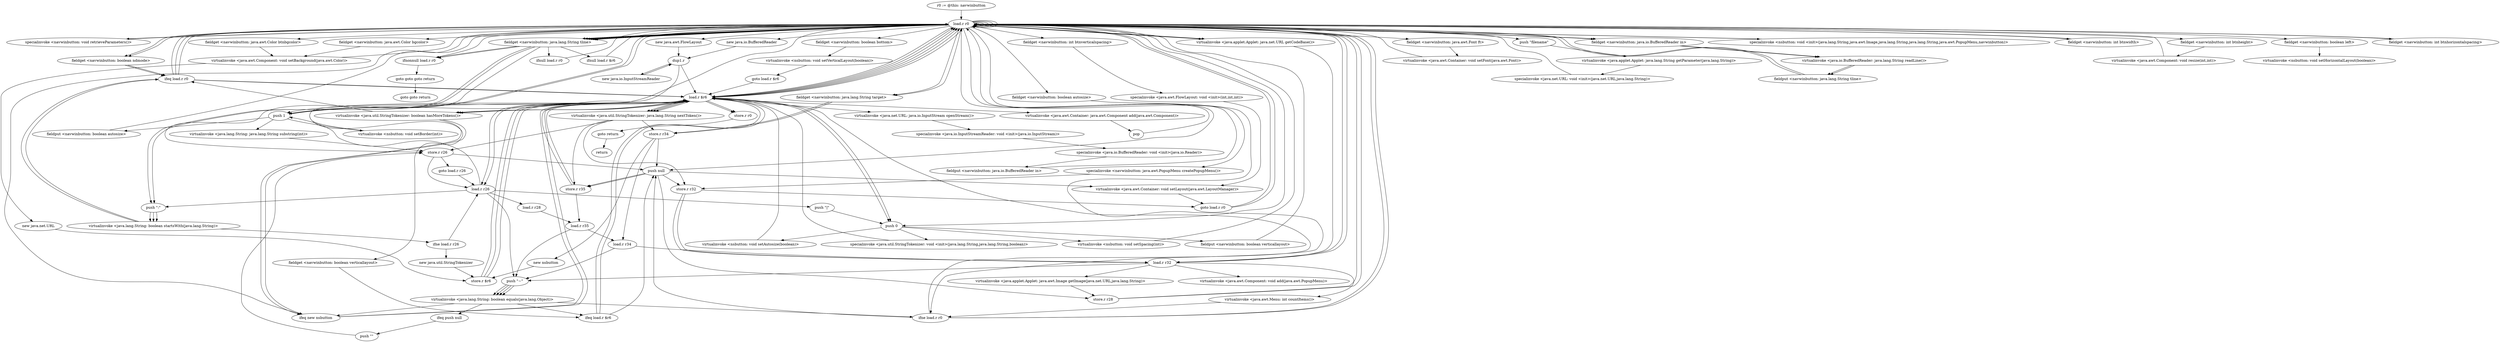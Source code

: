 digraph "" {
    "r0 := @this: navwinbutton"
    "load.r r0"
    "r0 := @this: navwinbutton"->"load.r r0";
    "specialinvoke <navwinbutton: void retrieveParameters()>"
    "load.r r0"->"specialinvoke <navwinbutton: void retrieveParameters()>";
    "specialinvoke <navwinbutton: void retrieveParameters()>"->"load.r r0";
    "fieldget <navwinbutton: boolean ndmode>"
    "load.r r0"->"fieldget <navwinbutton: boolean ndmode>";
    "ifeq load.r r0"
    "fieldget <navwinbutton: boolean ndmode>"->"ifeq load.r r0";
    "ifeq load.r r0"->"load.r r0";
    "push 1"
    "load.r r0"->"push 1";
    "fieldput <navwinbutton: boolean autosize>"
    "push 1"->"fieldput <navwinbutton: boolean autosize>";
    "fieldput <navwinbutton: boolean autosize>"->"load.r r0";
    "push null"
    "load.r r0"->"push null";
    "virtualinvoke <java.awt.Container: void setLayout(java.awt.LayoutManager)>"
    "push null"->"virtualinvoke <java.awt.Container: void setLayout(java.awt.LayoutManager)>";
    "goto load.r r0"
    "virtualinvoke <java.awt.Container: void setLayout(java.awt.LayoutManager)>"->"goto load.r r0";
    "goto load.r r0"->"load.r r0";
    "load.r r0"->"load.r r0";
    "fieldget <navwinbutton: java.awt.Font ft>"
    "load.r r0"->"fieldget <navwinbutton: java.awt.Font ft>";
    "virtualinvoke <java.awt.Container: void setFont(java.awt.Font)>"
    "fieldget <navwinbutton: java.awt.Font ft>"->"virtualinvoke <java.awt.Container: void setFont(java.awt.Font)>";
    "virtualinvoke <java.awt.Container: void setFont(java.awt.Font)>"->"load.r r0";
    "load.r r0"->"load.r r0";
    "fieldget <navwinbutton: java.awt.Color bgcolor>"
    "load.r r0"->"fieldget <navwinbutton: java.awt.Color bgcolor>";
    "virtualinvoke <java.awt.Component: void setBackground(java.awt.Color)>"
    "fieldget <navwinbutton: java.awt.Color bgcolor>"->"virtualinvoke <java.awt.Component: void setBackground(java.awt.Color)>";
    "new java.net.URL"
    "virtualinvoke <java.awt.Component: void setBackground(java.awt.Color)>"->"new java.net.URL";
    "store.r $r6"
    "new java.net.URL"->"store.r $r6";
    "load.r $r6"
    "store.r $r6"->"load.r $r6";
    "load.r $r6"->"load.r r0";
    "virtualinvoke <java.applet.Applet: java.net.URL getCodeBase()>"
    "load.r r0"->"virtualinvoke <java.applet.Applet: java.net.URL getCodeBase()>";
    "virtualinvoke <java.applet.Applet: java.net.URL getCodeBase()>"->"load.r r0";
    "push \"filename\""
    "load.r r0"->"push \"filename\"";
    "virtualinvoke <java.applet.Applet: java.lang.String getParameter(java.lang.String)>"
    "push \"filename\""->"virtualinvoke <java.applet.Applet: java.lang.String getParameter(java.lang.String)>";
    "specialinvoke <java.net.URL: void <init>(java.net.URL,java.lang.String)>"
    "virtualinvoke <java.applet.Applet: java.lang.String getParameter(java.lang.String)>"->"specialinvoke <java.net.URL: void <init>(java.net.URL,java.lang.String)>";
    "specialinvoke <java.net.URL: void <init>(java.net.URL,java.lang.String)>"->"load.r r0";
    "new java.io.BufferedReader"
    "load.r r0"->"new java.io.BufferedReader";
    "dup1.r"
    "new java.io.BufferedReader"->"dup1.r";
    "new java.io.InputStreamReader"
    "dup1.r"->"new java.io.InputStreamReader";
    "new java.io.InputStreamReader"->"dup1.r";
    "dup1.r"->"load.r $r6";
    "store.r r0"
    "load.r $r6"->"store.r r0";
    "goto return"
    "store.r r0"->"goto return";
    "return"
    "goto return"->"return";
    "load.r $r6"->"store.r r0";
    "virtualinvoke <java.net.URL: java.io.InputStream openStream()>"
    "load.r $r6"->"virtualinvoke <java.net.URL: java.io.InputStream openStream()>";
    "specialinvoke <java.io.InputStreamReader: void <init>(java.io.InputStream)>"
    "virtualinvoke <java.net.URL: java.io.InputStream openStream()>"->"specialinvoke <java.io.InputStreamReader: void <init>(java.io.InputStream)>";
    "specialinvoke <java.io.BufferedReader: void <init>(java.io.Reader)>"
    "specialinvoke <java.io.InputStreamReader: void <init>(java.io.InputStream)>"->"specialinvoke <java.io.BufferedReader: void <init>(java.io.Reader)>";
    "fieldput <navwinbutton: java.io.BufferedReader in>"
    "specialinvoke <java.io.BufferedReader: void <init>(java.io.Reader)>"->"fieldput <navwinbutton: java.io.BufferedReader in>";
    "fieldput <navwinbutton: java.io.BufferedReader in>"->"load.r r0";
    "load.r r0"->"load.r r0";
    "fieldget <navwinbutton: java.io.BufferedReader in>"
    "load.r r0"->"fieldget <navwinbutton: java.io.BufferedReader in>";
    "virtualinvoke <java.io.BufferedReader: java.lang.String readLine()>"
    "fieldget <navwinbutton: java.io.BufferedReader in>"->"virtualinvoke <java.io.BufferedReader: java.lang.String readLine()>";
    "fieldput <navwinbutton: java.lang.String tline>"
    "virtualinvoke <java.io.BufferedReader: java.lang.String readLine()>"->"fieldput <navwinbutton: java.lang.String tline>";
    "fieldput <navwinbutton: java.lang.String tline>"->"load.r r0";
    "fieldget <navwinbutton: java.lang.String tline>"
    "load.r r0"->"fieldget <navwinbutton: java.lang.String tline>";
    "ifnull load.r r0"
    "fieldget <navwinbutton: java.lang.String tline>"->"ifnull load.r r0";
    "ifnull load.r r0"->"load.r r0";
    "load.r r0"->"fieldget <navwinbutton: java.lang.String tline>";
    "push \":\""
    "fieldget <navwinbutton: java.lang.String tline>"->"push \":\"";
    "virtualinvoke <java.lang.String: boolean startsWith(java.lang.String)>"
    "push \":\""->"virtualinvoke <java.lang.String: boolean startsWith(java.lang.String)>";
    "virtualinvoke <java.lang.String: boolean startsWith(java.lang.String)>"->"ifeq load.r r0";
    "ifeq load.r r0"->"load.r r0";
    "load.r r0"->"fieldget <navwinbutton: java.lang.String tline>";
    "ifnonnull load.r r0"
    "fieldget <navwinbutton: java.lang.String tline>"->"ifnonnull load.r r0";
    "goto goto goto return"
    "ifnonnull load.r r0"->"goto goto goto return";
    "goto goto return"
    "goto goto goto return"->"goto goto return";
    "ifnonnull load.r r0"->"load.r r0";
    "load.r r0"->"fieldget <navwinbutton: java.lang.String tline>";
    "store.r r26"
    "fieldget <navwinbutton: java.lang.String tline>"->"store.r r26";
    "goto load.r r26"
    "store.r r26"->"goto load.r r26";
    "load.r r26"
    "goto load.r r26"->"load.r r26";
    "load.r r26"->"push \":\"";
    "push \":\""->"virtualinvoke <java.lang.String: boolean startsWith(java.lang.String)>";
    "ifne load.r r26"
    "virtualinvoke <java.lang.String: boolean startsWith(java.lang.String)>"->"ifne load.r r26";
    "new java.util.StringTokenizer"
    "ifne load.r r26"->"new java.util.StringTokenizer";
    "new java.util.StringTokenizer"->"store.r $r6";
    "store.r $r6"->"load.r $r6";
    "load.r $r6"->"load.r r26";
    "push \"|\""
    "load.r r26"->"push \"|\"";
    "push 0"
    "push \"|\""->"push 0";
    "specialinvoke <java.util.StringTokenizer: void <init>(java.lang.String,java.lang.String,boolean)>"
    "push 0"->"specialinvoke <java.util.StringTokenizer: void <init>(java.lang.String,java.lang.String,boolean)>";
    "specialinvoke <java.util.StringTokenizer: void <init>(java.lang.String,java.lang.String,boolean)>"->"load.r $r6";
    "virtualinvoke <java.util.StringTokenizer: java.lang.String nextToken()>"
    "load.r $r6"->"virtualinvoke <java.util.StringTokenizer: java.lang.String nextToken()>";
    "virtualinvoke <java.util.StringTokenizer: java.lang.String nextToken()>"->"store.r r26";
    "store.r r26"->"load.r r26";
    "push \"~\""
    "load.r r26"->"push \"~\"";
    "virtualinvoke <java.lang.String: boolean equals(java.lang.Object)>"
    "push \"~\""->"virtualinvoke <java.lang.String: boolean equals(java.lang.Object)>";
    "ifeq push null"
    "virtualinvoke <java.lang.String: boolean equals(java.lang.Object)>"->"ifeq push null";
    "push \"\""
    "ifeq push null"->"push \"\"";
    "push \"\""->"store.r r26";
    "store.r r26"->"push null";
    "store.r r28"
    "push null"->"store.r r28";
    "store.r r28"->"load.r r0";
    "load.r r0"->"load.r r0";
    "load.r r0"->"fieldget <navwinbutton: java.io.BufferedReader in>";
    "fieldget <navwinbutton: java.io.BufferedReader in>"->"virtualinvoke <java.io.BufferedReader: java.lang.String readLine()>";
    "virtualinvoke <java.io.BufferedReader: java.lang.String readLine()>"->"fieldput <navwinbutton: java.lang.String tline>";
    "fieldput <navwinbutton: java.lang.String tline>"->"load.r r0";
    "load.r r0"->"fieldget <navwinbutton: java.lang.String tline>";
    "ifnull load.r $r6"
    "fieldget <navwinbutton: java.lang.String tline>"->"ifnull load.r $r6";
    "ifnull load.r $r6"->"load.r r0";
    "load.r r0"->"fieldget <navwinbutton: java.lang.String tline>";
    "fieldget <navwinbutton: java.lang.String tline>"->"push \":\"";
    "push \":\""->"virtualinvoke <java.lang.String: boolean startsWith(java.lang.String)>";
    "virtualinvoke <java.lang.String: boolean startsWith(java.lang.String)>"->"ifeq load.r r0";
    "ifeq load.r r0"->"load.r $r6";
    "virtualinvoke <java.util.StringTokenizer: boolean hasMoreTokens()>"
    "load.r $r6"->"virtualinvoke <java.util.StringTokenizer: boolean hasMoreTokens()>";
    "virtualinvoke <java.util.StringTokenizer: boolean hasMoreTokens()>"->"ifeq load.r r0";
    "ifeq load.r r0"->"load.r $r6";
    "load.r $r6"->"virtualinvoke <java.util.StringTokenizer: java.lang.String nextToken()>";
    "store.r r32"
    "virtualinvoke <java.util.StringTokenizer: java.lang.String nextToken()>"->"store.r r32";
    "load.r r32"
    "store.r r32"->"load.r r32";
    "load.r r32"->"push \"~\"";
    "push \"~\""->"virtualinvoke <java.lang.String: boolean equals(java.lang.Object)>";
    "ifne load.r r0"
    "virtualinvoke <java.lang.String: boolean equals(java.lang.Object)>"->"ifne load.r r0";
    "ifne load.r r0"->"load.r r0";
    "load.r r0"->"load.r r0";
    "load.r r0"->"virtualinvoke <java.applet.Applet: java.net.URL getCodeBase()>";
    "virtualinvoke <java.applet.Applet: java.net.URL getCodeBase()>"->"load.r r32";
    "virtualinvoke <java.applet.Applet: java.awt.Image getImage(java.net.URL,java.lang.String)>"
    "load.r r32"->"virtualinvoke <java.applet.Applet: java.awt.Image getImage(java.net.URL,java.lang.String)>";
    "virtualinvoke <java.applet.Applet: java.awt.Image getImage(java.net.URL,java.lang.String)>"->"store.r r28";
    "store.r r28"->"load.r r0";
    "specialinvoke <navwinbutton: java.awt.PopupMenu createPopupMenu()>"
    "load.r r0"->"specialinvoke <navwinbutton: java.awt.PopupMenu createPopupMenu()>";
    "specialinvoke <navwinbutton: java.awt.PopupMenu createPopupMenu()>"->"store.r r32";
    "store.r r32"->"load.r r32";
    "virtualinvoke <java.awt.Menu: int countItems()>"
    "load.r r32"->"virtualinvoke <java.awt.Menu: int countItems()>";
    "virtualinvoke <java.awt.Menu: int countItems()>"->"ifne load.r r0";
    "ifne load.r r0"->"push null";
    "push null"->"store.r r32";
    "store.r r32"->"goto load.r r0";
    "goto load.r r0"->"load.r r0";
    "fieldget <navwinbutton: java.lang.String target>"
    "load.r r0"->"fieldget <navwinbutton: java.lang.String target>";
    "store.r r34"
    "fieldget <navwinbutton: java.lang.String target>"->"store.r r34";
    "store.r r34"->"push null";
    "store.r r35"
    "push null"->"store.r r35";
    "store.r r35"->"load.r $r6";
    "load.r $r6"->"virtualinvoke <java.util.StringTokenizer: boolean hasMoreTokens()>";
    "ifeq new nsbutton"
    "virtualinvoke <java.util.StringTokenizer: boolean hasMoreTokens()>"->"ifeq new nsbutton";
    "ifeq new nsbutton"->"load.r $r6";
    "load.r $r6"->"virtualinvoke <java.util.StringTokenizer: java.lang.String nextToken()>";
    "virtualinvoke <java.util.StringTokenizer: java.lang.String nextToken()>"->"store.r r35";
    "load.r r35"
    "store.r r35"->"load.r r35";
    "load.r r35"->"push \"~\"";
    "push \"~\""->"virtualinvoke <java.lang.String: boolean equals(java.lang.Object)>";
    "ifeq load.r $r6"
    "virtualinvoke <java.lang.String: boolean equals(java.lang.Object)>"->"ifeq load.r $r6";
    "ifeq load.r $r6"->"push null";
    "push null"->"store.r r35";
    "store.r r35"->"load.r $r6";
    "load.r $r6"->"virtualinvoke <java.util.StringTokenizer: boolean hasMoreTokens()>";
    "virtualinvoke <java.util.StringTokenizer: boolean hasMoreTokens()>"->"ifeq new nsbutton";
    "ifeq new nsbutton"->"load.r $r6";
    "load.r $r6"->"virtualinvoke <java.util.StringTokenizer: java.lang.String nextToken()>";
    "virtualinvoke <java.util.StringTokenizer: java.lang.String nextToken()>"->"store.r r34";
    "load.r r34"
    "store.r r34"->"load.r r34";
    "load.r r34"->"push \"~\"";
    "push \"~\""->"virtualinvoke <java.lang.String: boolean equals(java.lang.Object)>";
    "virtualinvoke <java.lang.String: boolean equals(java.lang.Object)>"->"ifeq new nsbutton";
    "ifeq new nsbutton"->"load.r r0";
    "load.r r0"->"fieldget <navwinbutton: java.lang.String target>";
    "fieldget <navwinbutton: java.lang.String target>"->"store.r r34";
    "new nsbutton"
    "store.r r34"->"new nsbutton";
    "new nsbutton"->"store.r $r6";
    "store.r $r6"->"load.r $r6";
    "load.r $r6"->"load.r r26";
    "load.r r28"
    "load.r r26"->"load.r r28";
    "load.r r28"->"load.r r35";
    "load.r r35"->"load.r r34";
    "load.r r34"->"load.r r32";
    "load.r r32"->"load.r r0";
    "specialinvoke <nsbutton: void <init>(java.lang.String,java.awt.Image,java.lang.String,java.lang.String,java.awt.PopupMenu,navwinbutton)>"
    "load.r r0"->"specialinvoke <nsbutton: void <init>(java.lang.String,java.awt.Image,java.lang.String,java.lang.String,java.awt.PopupMenu,navwinbutton)>";
    "specialinvoke <nsbutton: void <init>(java.lang.String,java.awt.Image,java.lang.String,java.lang.String,java.awt.PopupMenu,navwinbutton)>"->"load.r r0";
    "load.r r0"->"fieldget <navwinbutton: boolean ndmode>";
    "fieldget <navwinbutton: boolean ndmode>"->"ifeq load.r r0";
    "ifeq load.r r0"->"load.r $r6";
    "load.r $r6"->"push 1";
    "virtualinvoke <nsbutton: void setBorder(int)>"
    "push 1"->"virtualinvoke <nsbutton: void setBorder(int)>";
    "virtualinvoke <nsbutton: void setBorder(int)>"->"load.r $r6";
    "load.r $r6"->"push 0";
    "virtualinvoke <nsbutton: void setSpacing(int)>"
    "push 0"->"virtualinvoke <nsbutton: void setSpacing(int)>";
    "virtualinvoke <nsbutton: void setSpacing(int)>"->"load.r r0";
    "load.r r0"->"push 0";
    "fieldput <navwinbutton: boolean verticallayout>"
    "push 0"->"fieldput <navwinbutton: boolean verticallayout>";
    "fieldput <navwinbutton: boolean verticallayout>"->"load.r r0";
    "fieldget <navwinbutton: boolean autosize>"
    "load.r r0"->"fieldget <navwinbutton: boolean autosize>";
    "fieldget <navwinbutton: boolean autosize>"->"ifne load.r r0";
    "ifne load.r r0"->"load.r $r6";
    "load.r $r6"->"push 0";
    "virtualinvoke <nsbutton: void setAutosize(boolean)>"
    "push 0"->"virtualinvoke <nsbutton: void setAutosize(boolean)>";
    "virtualinvoke <nsbutton: void setAutosize(boolean)>"->"load.r $r6";
    "load.r $r6"->"load.r r0";
    "fieldget <navwinbutton: int btnwidth>"
    "load.r r0"->"fieldget <navwinbutton: int btnwidth>";
    "fieldget <navwinbutton: int btnwidth>"->"load.r r0";
    "fieldget <navwinbutton: int btnheight>"
    "load.r r0"->"fieldget <navwinbutton: int btnheight>";
    "virtualinvoke <java.awt.Component: void resize(int,int)>"
    "fieldget <navwinbutton: int btnheight>"->"virtualinvoke <java.awt.Component: void resize(int,int)>";
    "virtualinvoke <java.awt.Component: void resize(int,int)>"->"load.r r0";
    "fieldget <navwinbutton: boolean verticallayout>"
    "load.r r0"->"fieldget <navwinbutton: boolean verticallayout>";
    "fieldget <navwinbutton: boolean verticallayout>"->"ifeq load.r $r6";
    "ifeq load.r $r6"->"load.r $r6";
    "load.r $r6"->"load.r r0";
    "fieldget <navwinbutton: boolean bottom>"
    "load.r r0"->"fieldget <navwinbutton: boolean bottom>";
    "virtualinvoke <nsbutton: void setVerticalLayout(boolean)>"
    "fieldget <navwinbutton: boolean bottom>"->"virtualinvoke <nsbutton: void setVerticalLayout(boolean)>";
    "goto load.r $r6"
    "virtualinvoke <nsbutton: void setVerticalLayout(boolean)>"->"goto load.r $r6";
    "goto load.r $r6"->"load.r $r6";
    "load.r $r6"->"load.r r0";
    "fieldget <navwinbutton: java.awt.Color btnbgcolor>"
    "load.r r0"->"fieldget <navwinbutton: java.awt.Color btnbgcolor>";
    "fieldget <navwinbutton: java.awt.Color btnbgcolor>"->"virtualinvoke <java.awt.Component: void setBackground(java.awt.Color)>";
    "virtualinvoke <java.awt.Component: void setBackground(java.awt.Color)>"->"load.r r0";
    "load.r r0"->"load.r $r6";
    "virtualinvoke <java.awt.Container: java.awt.Component add(java.awt.Component)>"
    "load.r $r6"->"virtualinvoke <java.awt.Container: java.awt.Component add(java.awt.Component)>";
    "pop"
    "virtualinvoke <java.awt.Container: java.awt.Component add(java.awt.Component)>"->"pop";
    "pop"->"load.r r0";
    "load.r r0"->"fieldget <navwinbutton: java.lang.String tline>";
    "fieldget <navwinbutton: java.lang.String tline>"->"ifnonnull load.r r0";
    "ifeq load.r $r6"->"load.r $r6";
    "load.r $r6"->"load.r r0";
    "fieldget <navwinbutton: boolean left>"
    "load.r r0"->"fieldget <navwinbutton: boolean left>";
    "virtualinvoke <nsbutton: void setHorizontalLayout(boolean)>"
    "fieldget <navwinbutton: boolean left>"->"virtualinvoke <nsbutton: void setHorizontalLayout(boolean)>";
    "ifne load.r r0"->"load.r r0";
    "load.r r0"->"load.r r32";
    "virtualinvoke <java.awt.Component: void add(java.awt.PopupMenu)>"
    "load.r r32"->"virtualinvoke <java.awt.Component: void add(java.awt.PopupMenu)>";
    "ifne load.r r26"->"load.r r26";
    "load.r r26"->"push 1";
    "virtualinvoke <java.lang.String: java.lang.String substring(int)>"
    "push 1"->"virtualinvoke <java.lang.String: java.lang.String substring(int)>";
    "virtualinvoke <java.lang.String: java.lang.String substring(int)>"->"store.r r26";
    "ifeq load.r r0"->"load.r r0";
    "new java.awt.FlowLayout"
    "load.r r0"->"new java.awt.FlowLayout";
    "new java.awt.FlowLayout"->"dup1.r";
    "dup1.r"->"push 1";
    "push 1"->"load.r r0";
    "fieldget <navwinbutton: int btnhorizontalspacing>"
    "load.r r0"->"fieldget <navwinbutton: int btnhorizontalspacing>";
    "fieldget <navwinbutton: int btnhorizontalspacing>"->"load.r r0";
    "fieldget <navwinbutton: int btnverticalspacing>"
    "load.r r0"->"fieldget <navwinbutton: int btnverticalspacing>";
    "specialinvoke <java.awt.FlowLayout: void <init>(int,int,int)>"
    "fieldget <navwinbutton: int btnverticalspacing>"->"specialinvoke <java.awt.FlowLayout: void <init>(int,int,int)>";
    "specialinvoke <java.awt.FlowLayout: void <init>(int,int,int)>"->"virtualinvoke <java.awt.Container: void setLayout(java.awt.LayoutManager)>";
}
